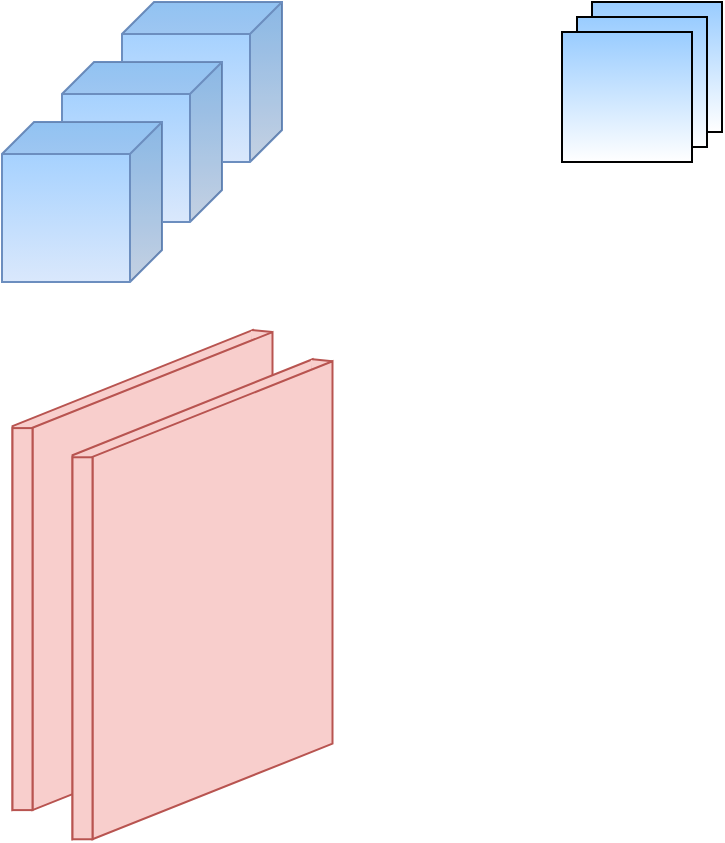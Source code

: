 <mxfile version="12.7.9" type="github"><diagram id="kWcEelBGeHgBebEkHnBH" name="Page-1"><mxGraphModel dx="1422" dy="777" grid="1" gridSize="10" guides="1" tooltips="1" connect="1" arrows="1" fold="1" page="1" pageScale="1" pageWidth="827" pageHeight="1169" math="0" shadow="0"><root><mxCell id="0"/><mxCell id="1" parent="0"/><mxCell id="agF6G3nApyZFt4K8N627-1" value="" style="shape=cube;whiteSpace=wrap;html=1;boundedLbl=1;backgroundOutline=1;darkOpacity=0.05;darkOpacity2=0.1;size=16;direction=east;fillColor=#dae8fc;strokeColor=#6c8ebf;gradientColor=#99CCFF;gradientDirection=north;shadow=0;flipV=0;flipH=1;" vertex="1" parent="1"><mxGeometry x="140" y="260" width="80" height="80" as="geometry"/></mxCell><mxCell id="agF6G3nApyZFt4K8N627-3" value="" style="verticalLabelPosition=bottom;verticalAlign=top;html=1;shape=mxgraph.basic.layered_rect;dx=15;outlineConnect=0;shadow=0;gradientColor=#99CCFF;direction=west;flipH=1;flipV=0;portConstraintRotation=0;portConstraint=none;perimeter=none;" vertex="1" parent="1"><mxGeometry x="360" y="260" width="80" height="80" as="geometry"/></mxCell><mxCell id="agF6G3nApyZFt4K8N627-11" value="" style="shape=cube;whiteSpace=wrap;html=1;boundedLbl=1;backgroundOutline=1;darkOpacity=0.05;darkOpacity2=0.1;size=16;direction=east;fillColor=#dae8fc;strokeColor=#6c8ebf;gradientColor=#99CCFF;gradientDirection=north;shadow=0;flipV=0;flipH=1;" vertex="1" parent="1"><mxGeometry x="110" y="290" width="80" height="80" as="geometry"/></mxCell><mxCell id="agF6G3nApyZFt4K8N627-12" value="" style="shape=cube;whiteSpace=wrap;html=1;boundedLbl=1;backgroundOutline=1;darkOpacity=0.05;darkOpacity2=0.1;size=16;direction=east;fillColor=#dae8fc;strokeColor=#6c8ebf;gradientColor=#99CCFF;gradientDirection=north;shadow=0;flipV=0;flipH=1;" vertex="1" parent="1"><mxGeometry x="80" y="320" width="80" height="80" as="geometry"/></mxCell><mxCell id="agF6G3nApyZFt4K8N627-13" value="" style="shape=parallelogram;perimeter=parallelogramPerimeter;whiteSpace=wrap;html=1;portConstraintRotation=0;size=0.2;portConstraint=north;rotation=-90;flipH=1;fillColor=#f8cecc;strokeColor=#b85450;" vertex="1" parent="1"><mxGeometry x="25.25" y="484.05" width="240" height="120" as="geometry"/></mxCell><mxCell id="agF6G3nApyZFt4K8N627-14" value="" style="triangle;whiteSpace=wrap;html=1;shadow=0;rotation=-135;strokeColor=none;fillColor=#f8cecc;" vertex="1" parent="1"><mxGeometry x="203.25" y="420" width="8.02" height="14.59" as="geometry"/></mxCell><mxCell id="agF6G3nApyZFt4K8N627-15" value="" style="shape=parallelogram;perimeter=parallelogramPerimeter;whiteSpace=wrap;html=1;portConstraintRotation=0;size=0.2;portConstraint=north;rotation=-90;flipH=1;fillColor=#f8cecc;strokeColor=#b85450;shadow=0;" vertex="1" parent="1"><mxGeometry x="35.75" y="484.55" width="239" height="120" as="geometry"/></mxCell><mxCell id="agF6G3nApyZFt4K8N627-16" value="" style="rounded=0;whiteSpace=wrap;html=1;shadow=0;fillColor=#f8cecc;strokeColor=#b85450;" vertex="1" parent="1"><mxGeometry x="85.25" y="473.05" width="10" height="191" as="geometry"/></mxCell><mxCell id="agF6G3nApyZFt4K8N627-17" value="" style="endArrow=none;html=1;exitX=1;exitY=1;exitDx=0;exitDy=0;entryX=1;entryY=1;entryDx=0;entryDy=0;fillColor=#f8cecc;strokeColor=#b85450;" edge="1" parent="1" source="agF6G3nApyZFt4K8N627-15" target="agF6G3nApyZFt4K8N627-13"><mxGeometry width="50" height="50" relative="1" as="geometry"><mxPoint x="185.25" y="446.045" as="sourcePoint"/><mxPoint x="175.25" y="446.05" as="targetPoint"/></mxGeometry></mxCell><mxCell id="agF6G3nApyZFt4K8N627-18" value="" style="shape=parallelogram;perimeter=parallelogramPerimeter;whiteSpace=wrap;html=1;portConstraintRotation=0;size=0.2;portConstraint=north;rotation=-90;flipH=1;fillColor=#f8cecc;strokeColor=#b85450;" vertex="1" parent="1"><mxGeometry x="55.25" y="498.64" width="240" height="120" as="geometry"/></mxCell><mxCell id="agF6G3nApyZFt4K8N627-19" value="" style="triangle;whiteSpace=wrap;html=1;shadow=0;rotation=-135;strokeColor=none;fillColor=#f8cecc;" vertex="1" parent="1"><mxGeometry x="233.25" y="434.59" width="8.02" height="14.59" as="geometry"/></mxCell><mxCell id="agF6G3nApyZFt4K8N627-20" value="" style="shape=parallelogram;perimeter=parallelogramPerimeter;whiteSpace=wrap;html=1;portConstraintRotation=0;size=0.2;portConstraint=north;rotation=-90;flipH=1;fillColor=#f8cecc;strokeColor=#b85450;shadow=0;" vertex="1" parent="1"><mxGeometry x="65.75" y="499.14" width="239" height="120" as="geometry"/></mxCell><mxCell id="agF6G3nApyZFt4K8N627-21" value="" style="rounded=0;whiteSpace=wrap;html=1;shadow=0;fillColor=#f8cecc;strokeColor=#b85450;" vertex="1" parent="1"><mxGeometry x="115.25" y="487.64" width="10" height="191" as="geometry"/></mxCell><mxCell id="agF6G3nApyZFt4K8N627-22" value="" style="endArrow=none;html=1;exitX=1;exitY=1;exitDx=0;exitDy=0;entryX=1;entryY=1;entryDx=0;entryDy=0;fillColor=#f8cecc;strokeColor=#b85450;" edge="1" source="agF6G3nApyZFt4K8N627-20" target="agF6G3nApyZFt4K8N627-18" parent="1"><mxGeometry width="50" height="50" relative="1" as="geometry"><mxPoint x="215.25" y="460.635" as="sourcePoint"/><mxPoint x="205.25" y="460.64" as="targetPoint"/></mxGeometry></mxCell></root></mxGraphModel></diagram></mxfile>